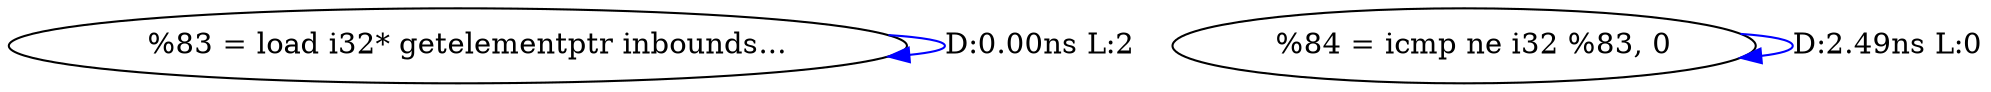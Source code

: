 digraph {
Node0x31a32a0[label="  %83 = load i32* getelementptr inbounds..."];
Node0x31a32a0 -> Node0x31a32a0[label="D:0.00ns L:2",color=blue];
Node0x31a3380[label="  %84 = icmp ne i32 %83, 0"];
Node0x31a3380 -> Node0x31a3380[label="D:2.49ns L:0",color=blue];
}
